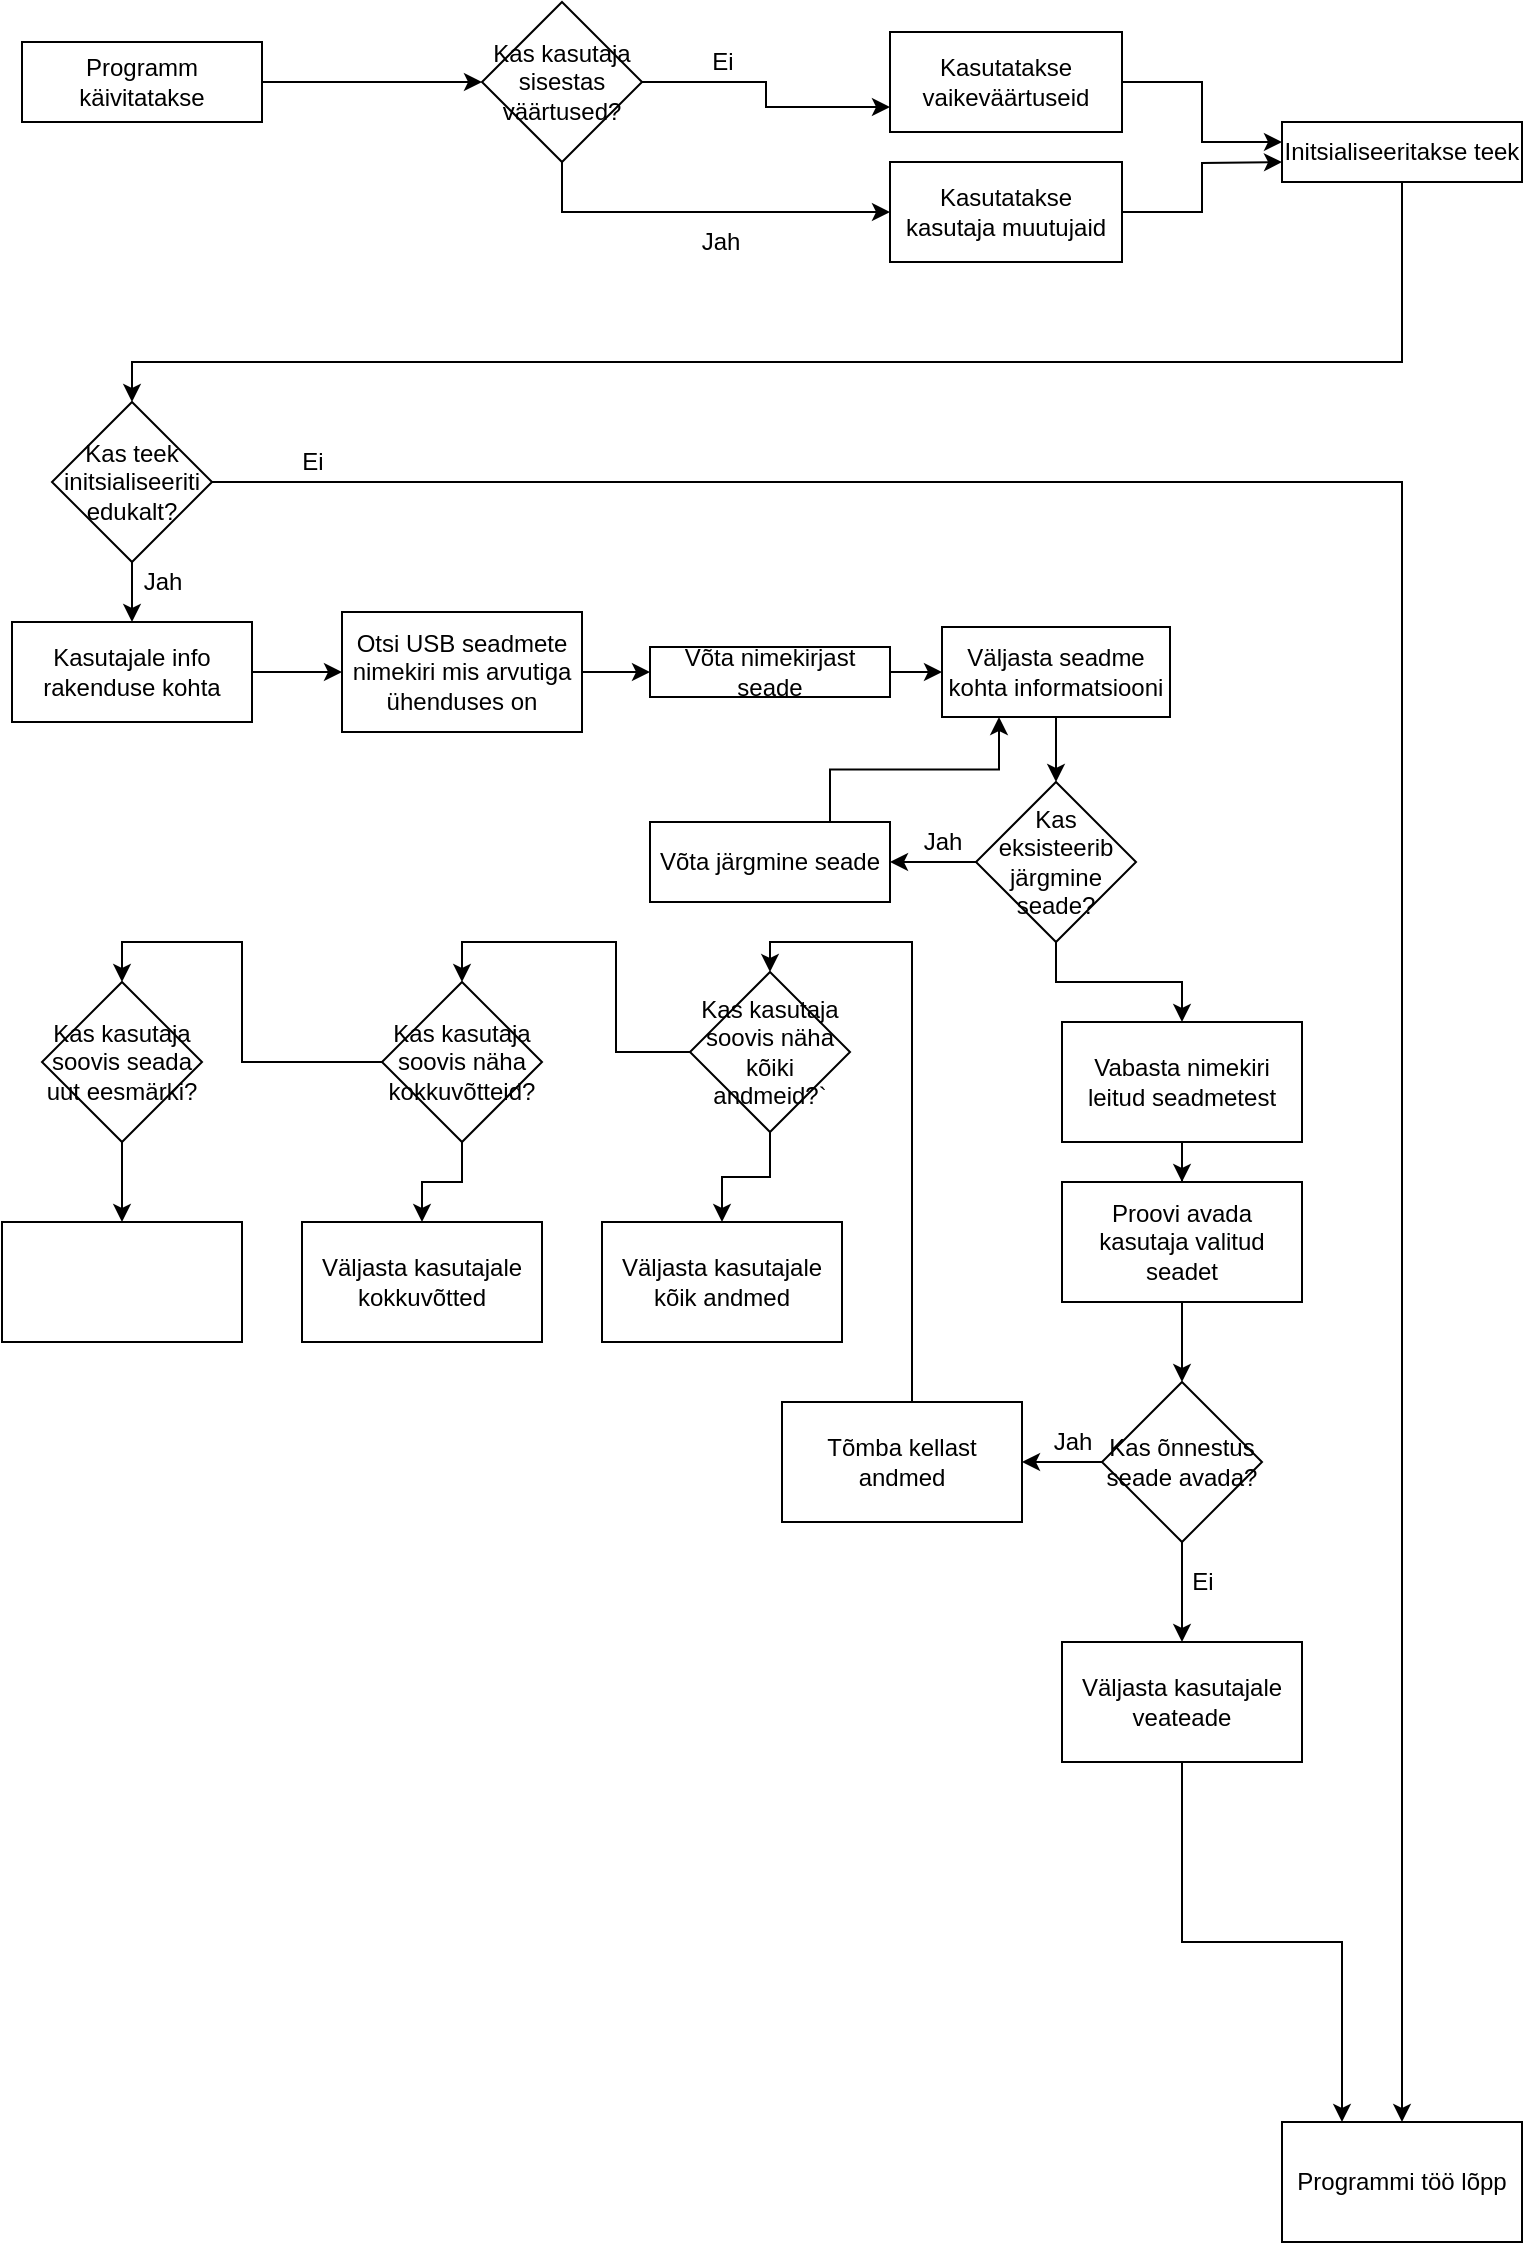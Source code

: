 <mxfile version="14.1.1" type="device"><diagram id="C5RBs43oDa-KdzZeNtuy" name="Page-1"><mxGraphModel dx="685" dy="368" grid="1" gridSize="10" guides="1" tooltips="1" connect="1" arrows="1" fold="1" page="1" pageScale="1" pageWidth="827" pageHeight="1169" math="0" shadow="0"><root><mxCell id="WIyWlLk6GJQsqaUBKTNV-0"/><mxCell id="WIyWlLk6GJQsqaUBKTNV-1" parent="WIyWlLk6GJQsqaUBKTNV-0"/><mxCell id="0MQzWTAwpfe5gg6Ftdvw-22" style="edgeStyle=orthogonalEdgeStyle;rounded=0;orthogonalLoop=1;jettySize=auto;html=1;exitX=1;exitY=0.5;exitDx=0;exitDy=0;entryX=0;entryY=0.5;entryDx=0;entryDy=0;" edge="1" parent="WIyWlLk6GJQsqaUBKTNV-1" source="0MQzWTAwpfe5gg6Ftdvw-0" target="0MQzWTAwpfe5gg6Ftdvw-21"><mxGeometry relative="1" as="geometry"/></mxCell><mxCell id="0MQzWTAwpfe5gg6Ftdvw-0" value="&lt;div&gt;Programm käivitatakse&lt;/div&gt;" style="rounded=0;whiteSpace=wrap;html=1;" vertex="1" parent="WIyWlLk6GJQsqaUBKTNV-1"><mxGeometry x="40" y="40" width="120" height="40" as="geometry"/></mxCell><mxCell id="0MQzWTAwpfe5gg6Ftdvw-5" value="" style="edgeStyle=orthogonalEdgeStyle;rounded=0;orthogonalLoop=1;jettySize=auto;html=1;entryX=0.5;entryY=0;entryDx=0;entryDy=0;" edge="1" parent="WIyWlLk6GJQsqaUBKTNV-1" source="0MQzWTAwpfe5gg6Ftdvw-2" target="0MQzWTAwpfe5gg6Ftdvw-9"><mxGeometry relative="1" as="geometry"><mxPoint x="100" y="200" as="targetPoint"/><Array as="points"><mxPoint x="730" y="200"/><mxPoint x="95" y="200"/></Array></mxGeometry></mxCell><mxCell id="0MQzWTAwpfe5gg6Ftdvw-2" value="Initsialiseeritakse teek" style="rounded=0;whiteSpace=wrap;html=1;" vertex="1" parent="WIyWlLk6GJQsqaUBKTNV-1"><mxGeometry x="670" y="80" width="120" height="30" as="geometry"/></mxCell><mxCell id="0MQzWTAwpfe5gg6Ftdvw-33" value="" style="edgeStyle=orthogonalEdgeStyle;rounded=0;orthogonalLoop=1;jettySize=auto;html=1;" edge="1" parent="WIyWlLk6GJQsqaUBKTNV-1" source="0MQzWTAwpfe5gg6Ftdvw-4" target="0MQzWTAwpfe5gg6Ftdvw-32"><mxGeometry relative="1" as="geometry"/></mxCell><mxCell id="0MQzWTAwpfe5gg6Ftdvw-4" value="&lt;div&gt;Kasutajale info rakenduse kohta&lt;/div&gt;" style="whiteSpace=wrap;html=1;rounded=0;" vertex="1" parent="WIyWlLk6GJQsqaUBKTNV-1"><mxGeometry x="35" y="330" width="120" height="50" as="geometry"/></mxCell><mxCell id="0MQzWTAwpfe5gg6Ftdvw-16" value="" style="edgeStyle=orthogonalEdgeStyle;rounded=0;orthogonalLoop=1;jettySize=auto;html=1;" edge="1" parent="WIyWlLk6GJQsqaUBKTNV-1" source="0MQzWTAwpfe5gg6Ftdvw-9" target="0MQzWTAwpfe5gg6Ftdvw-15"><mxGeometry relative="1" as="geometry"/></mxCell><mxCell id="0MQzWTAwpfe5gg6Ftdvw-31" style="edgeStyle=orthogonalEdgeStyle;rounded=0;orthogonalLoop=1;jettySize=auto;html=1;exitX=0.5;exitY=1;exitDx=0;exitDy=0;entryX=0.5;entryY=0;entryDx=0;entryDy=0;" edge="1" parent="WIyWlLk6GJQsqaUBKTNV-1" source="0MQzWTAwpfe5gg6Ftdvw-9" target="0MQzWTAwpfe5gg6Ftdvw-4"><mxGeometry relative="1" as="geometry"/></mxCell><mxCell id="0MQzWTAwpfe5gg6Ftdvw-9" value="Kas teek initsialiseeriti edukalt?" style="rhombus;whiteSpace=wrap;html=1;" vertex="1" parent="WIyWlLk6GJQsqaUBKTNV-1"><mxGeometry x="55" y="220" width="80" height="80" as="geometry"/></mxCell><mxCell id="0MQzWTAwpfe5gg6Ftdvw-14" value="&lt;div&gt;Jah&lt;/div&gt;" style="text;html=1;align=center;verticalAlign=middle;resizable=0;points=[];autosize=1;" vertex="1" parent="WIyWlLk6GJQsqaUBKTNV-1"><mxGeometry x="95" y="300" width="30" height="20" as="geometry"/></mxCell><mxCell id="0MQzWTAwpfe5gg6Ftdvw-15" value="Programmi töö lõpp" style="whiteSpace=wrap;html=1;" vertex="1" parent="WIyWlLk6GJQsqaUBKTNV-1"><mxGeometry x="670" y="1080" width="120" height="60" as="geometry"/></mxCell><mxCell id="0MQzWTAwpfe5gg6Ftdvw-17" value="&lt;div&gt;Ei&lt;/div&gt;" style="text;html=1;align=center;verticalAlign=middle;resizable=0;points=[];autosize=1;" vertex="1" parent="WIyWlLk6GJQsqaUBKTNV-1"><mxGeometry x="170" y="240" width="30" height="20" as="geometry"/></mxCell><mxCell id="0MQzWTAwpfe5gg6Ftdvw-74" style="edgeStyle=orthogonalEdgeStyle;rounded=0;orthogonalLoop=1;jettySize=auto;html=1;exitX=1;exitY=0.5;exitDx=0;exitDy=0;entryX=0;entryY=0.75;entryDx=0;entryDy=0;" edge="1" parent="WIyWlLk6GJQsqaUBKTNV-1" source="0MQzWTAwpfe5gg6Ftdvw-21" target="0MQzWTAwpfe5gg6Ftdvw-26"><mxGeometry relative="1" as="geometry"/></mxCell><mxCell id="0MQzWTAwpfe5gg6Ftdvw-75" style="edgeStyle=orthogonalEdgeStyle;rounded=0;orthogonalLoop=1;jettySize=auto;html=1;exitX=0.5;exitY=1;exitDx=0;exitDy=0;entryX=0;entryY=0.5;entryDx=0;entryDy=0;" edge="1" parent="WIyWlLk6GJQsqaUBKTNV-1" source="0MQzWTAwpfe5gg6Ftdvw-21" target="0MQzWTAwpfe5gg6Ftdvw-25"><mxGeometry relative="1" as="geometry"/></mxCell><mxCell id="0MQzWTAwpfe5gg6Ftdvw-21" value="&lt;div&gt;Kas kasutaja sisestas väärtused?&lt;/div&gt;" style="rhombus;whiteSpace=wrap;html=1;" vertex="1" parent="WIyWlLk6GJQsqaUBKTNV-1"><mxGeometry x="270" y="20" width="80" height="80" as="geometry"/></mxCell><mxCell id="0MQzWTAwpfe5gg6Ftdvw-24" value="Ei" style="text;html=1;align=center;verticalAlign=middle;resizable=0;points=[];autosize=1;" vertex="1" parent="WIyWlLk6GJQsqaUBKTNV-1"><mxGeometry x="375" y="40" width="30" height="20" as="geometry"/></mxCell><mxCell id="0MQzWTAwpfe5gg6Ftdvw-77" style="edgeStyle=orthogonalEdgeStyle;rounded=0;orthogonalLoop=1;jettySize=auto;html=1;exitX=1;exitY=0.5;exitDx=0;exitDy=0;" edge="1" parent="WIyWlLk6GJQsqaUBKTNV-1" source="0MQzWTAwpfe5gg6Ftdvw-25"><mxGeometry relative="1" as="geometry"><mxPoint x="670" y="100.0" as="targetPoint"/></mxGeometry></mxCell><mxCell id="0MQzWTAwpfe5gg6Ftdvw-25" value="&lt;div&gt;Kasutatakse kasutaja muutujaid&lt;/div&gt;" style="whiteSpace=wrap;html=1;" vertex="1" parent="WIyWlLk6GJQsqaUBKTNV-1"><mxGeometry x="474" y="100" width="116" height="50" as="geometry"/></mxCell><mxCell id="0MQzWTAwpfe5gg6Ftdvw-76" style="edgeStyle=orthogonalEdgeStyle;rounded=0;orthogonalLoop=1;jettySize=auto;html=1;exitX=1;exitY=0.5;exitDx=0;exitDy=0;" edge="1" parent="WIyWlLk6GJQsqaUBKTNV-1" source="0MQzWTAwpfe5gg6Ftdvw-26"><mxGeometry relative="1" as="geometry"><mxPoint x="670" y="90" as="targetPoint"/><Array as="points"><mxPoint x="630" y="60"/><mxPoint x="630" y="90"/><mxPoint x="670" y="90"/></Array></mxGeometry></mxCell><mxCell id="0MQzWTAwpfe5gg6Ftdvw-26" value="Kasutatakse vaikeväärtuseid" style="whiteSpace=wrap;html=1;" vertex="1" parent="WIyWlLk6GJQsqaUBKTNV-1"><mxGeometry x="474" y="35" width="116" height="50" as="geometry"/></mxCell><mxCell id="0MQzWTAwpfe5gg6Ftdvw-28" value="Jah" style="text;html=1;align=center;verticalAlign=middle;resizable=0;points=[];autosize=1;" vertex="1" parent="WIyWlLk6GJQsqaUBKTNV-1"><mxGeometry x="374" y="130" width="30" height="20" as="geometry"/></mxCell><mxCell id="0MQzWTAwpfe5gg6Ftdvw-35" value="" style="edgeStyle=orthogonalEdgeStyle;rounded=0;orthogonalLoop=1;jettySize=auto;html=1;" edge="1" parent="WIyWlLk6GJQsqaUBKTNV-1" source="0MQzWTAwpfe5gg6Ftdvw-32" target="0MQzWTAwpfe5gg6Ftdvw-34"><mxGeometry relative="1" as="geometry"/></mxCell><mxCell id="0MQzWTAwpfe5gg6Ftdvw-32" value="Otsi USB seadmete nimekiri mis arvutiga ühenduses on" style="whiteSpace=wrap;html=1;rounded=0;" vertex="1" parent="WIyWlLk6GJQsqaUBKTNV-1"><mxGeometry x="200" y="325" width="120" height="60" as="geometry"/></mxCell><mxCell id="0MQzWTAwpfe5gg6Ftdvw-37" value="" style="edgeStyle=orthogonalEdgeStyle;rounded=0;orthogonalLoop=1;jettySize=auto;html=1;" edge="1" parent="WIyWlLk6GJQsqaUBKTNV-1" source="0MQzWTAwpfe5gg6Ftdvw-34" target="0MQzWTAwpfe5gg6Ftdvw-36"><mxGeometry relative="1" as="geometry"/></mxCell><mxCell id="0MQzWTAwpfe5gg6Ftdvw-34" value="&lt;div&gt;Võta nimekirjast seade&lt;/div&gt;" style="whiteSpace=wrap;html=1;rounded=0;" vertex="1" parent="WIyWlLk6GJQsqaUBKTNV-1"><mxGeometry x="354" y="342.5" width="120" height="25" as="geometry"/></mxCell><mxCell id="0MQzWTAwpfe5gg6Ftdvw-39" value="" style="edgeStyle=orthogonalEdgeStyle;rounded=0;orthogonalLoop=1;jettySize=auto;html=1;" edge="1" parent="WIyWlLk6GJQsqaUBKTNV-1" source="0MQzWTAwpfe5gg6Ftdvw-36" target="0MQzWTAwpfe5gg6Ftdvw-38"><mxGeometry relative="1" as="geometry"/></mxCell><mxCell id="0MQzWTAwpfe5gg6Ftdvw-36" value="&lt;div&gt;Väljasta seadme kohta informatsiooni&lt;/div&gt;" style="whiteSpace=wrap;html=1;rounded=0;" vertex="1" parent="WIyWlLk6GJQsqaUBKTNV-1"><mxGeometry x="500" y="332.5" width="114" height="45" as="geometry"/></mxCell><mxCell id="0MQzWTAwpfe5gg6Ftdvw-41" value="" style="edgeStyle=orthogonalEdgeStyle;rounded=0;orthogonalLoop=1;jettySize=auto;html=1;" edge="1" parent="WIyWlLk6GJQsqaUBKTNV-1" source="0MQzWTAwpfe5gg6Ftdvw-38" target="0MQzWTAwpfe5gg6Ftdvw-40"><mxGeometry relative="1" as="geometry"/></mxCell><mxCell id="0MQzWTAwpfe5gg6Ftdvw-45" value="" style="edgeStyle=orthogonalEdgeStyle;rounded=0;orthogonalLoop=1;jettySize=auto;html=1;" edge="1" parent="WIyWlLk6GJQsqaUBKTNV-1" source="0MQzWTAwpfe5gg6Ftdvw-38" target="0MQzWTAwpfe5gg6Ftdvw-44"><mxGeometry relative="1" as="geometry"/></mxCell><mxCell id="0MQzWTAwpfe5gg6Ftdvw-38" value="Kas eksisteerib järgmine seade?" style="rhombus;whiteSpace=wrap;html=1;rounded=0;" vertex="1" parent="WIyWlLk6GJQsqaUBKTNV-1"><mxGeometry x="517" y="410" width="80" height="80" as="geometry"/></mxCell><mxCell id="0MQzWTAwpfe5gg6Ftdvw-42" style="edgeStyle=orthogonalEdgeStyle;rounded=0;orthogonalLoop=1;jettySize=auto;html=1;exitX=0.75;exitY=0;exitDx=0;exitDy=0;entryX=0.25;entryY=1;entryDx=0;entryDy=0;" edge="1" parent="WIyWlLk6GJQsqaUBKTNV-1" source="0MQzWTAwpfe5gg6Ftdvw-40" target="0MQzWTAwpfe5gg6Ftdvw-36"><mxGeometry relative="1" as="geometry"/></mxCell><mxCell id="0MQzWTAwpfe5gg6Ftdvw-40" value="Võta järgmine seade" style="whiteSpace=wrap;html=1;rounded=0;" vertex="1" parent="WIyWlLk6GJQsqaUBKTNV-1"><mxGeometry x="354" y="430" width="120" height="40" as="geometry"/></mxCell><mxCell id="0MQzWTAwpfe5gg6Ftdvw-43" value="Jah" style="text;html=1;align=center;verticalAlign=middle;resizable=0;points=[];autosize=1;" vertex="1" parent="WIyWlLk6GJQsqaUBKTNV-1"><mxGeometry x="485" y="430" width="30" height="20" as="geometry"/></mxCell><mxCell id="0MQzWTAwpfe5gg6Ftdvw-47" value="" style="edgeStyle=orthogonalEdgeStyle;rounded=0;orthogonalLoop=1;jettySize=auto;html=1;" edge="1" parent="WIyWlLk6GJQsqaUBKTNV-1" source="0MQzWTAwpfe5gg6Ftdvw-44" target="0MQzWTAwpfe5gg6Ftdvw-46"><mxGeometry relative="1" as="geometry"/></mxCell><mxCell id="0MQzWTAwpfe5gg6Ftdvw-44" value="Vabasta nimekiri leitud seadmetest" style="whiteSpace=wrap;html=1;rounded=0;" vertex="1" parent="WIyWlLk6GJQsqaUBKTNV-1"><mxGeometry x="560" y="530" width="120" height="60" as="geometry"/></mxCell><mxCell id="0MQzWTAwpfe5gg6Ftdvw-49" value="" style="edgeStyle=orthogonalEdgeStyle;rounded=0;orthogonalLoop=1;jettySize=auto;html=1;" edge="1" parent="WIyWlLk6GJQsqaUBKTNV-1" source="0MQzWTAwpfe5gg6Ftdvw-46" target="0MQzWTAwpfe5gg6Ftdvw-48"><mxGeometry relative="1" as="geometry"/></mxCell><mxCell id="0MQzWTAwpfe5gg6Ftdvw-46" value="Proovi avada kasutaja valitud seadet" style="whiteSpace=wrap;html=1;rounded=0;" vertex="1" parent="WIyWlLk6GJQsqaUBKTNV-1"><mxGeometry x="560" y="610" width="120" height="60" as="geometry"/></mxCell><mxCell id="0MQzWTAwpfe5gg6Ftdvw-51" value="" style="edgeStyle=orthogonalEdgeStyle;rounded=0;orthogonalLoop=1;jettySize=auto;html=1;" edge="1" parent="WIyWlLk6GJQsqaUBKTNV-1" source="0MQzWTAwpfe5gg6Ftdvw-48" target="0MQzWTAwpfe5gg6Ftdvw-50"><mxGeometry relative="1" as="geometry"/></mxCell><mxCell id="0MQzWTAwpfe5gg6Ftdvw-53" value="" style="edgeStyle=orthogonalEdgeStyle;rounded=0;orthogonalLoop=1;jettySize=auto;html=1;" edge="1" parent="WIyWlLk6GJQsqaUBKTNV-1" source="0MQzWTAwpfe5gg6Ftdvw-48" target="0MQzWTAwpfe5gg6Ftdvw-52"><mxGeometry relative="1" as="geometry"/></mxCell><mxCell id="0MQzWTAwpfe5gg6Ftdvw-48" value="&lt;div&gt;Kas õnnestus seade avada?&lt;/div&gt;" style="rhombus;whiteSpace=wrap;html=1;rounded=0;" vertex="1" parent="WIyWlLk6GJQsqaUBKTNV-1"><mxGeometry x="580" y="710" width="80" height="80" as="geometry"/></mxCell><mxCell id="0MQzWTAwpfe5gg6Ftdvw-60" value="" style="edgeStyle=orthogonalEdgeStyle;rounded=0;orthogonalLoop=1;jettySize=auto;html=1;entryX=0.5;entryY=0;entryDx=0;entryDy=0;" edge="1" parent="WIyWlLk6GJQsqaUBKTNV-1" source="0MQzWTAwpfe5gg6Ftdvw-50" target="0MQzWTAwpfe5gg6Ftdvw-59"><mxGeometry relative="1" as="geometry"><Array as="points"><mxPoint x="485" y="490"/><mxPoint x="414" y="490"/></Array></mxGeometry></mxCell><mxCell id="0MQzWTAwpfe5gg6Ftdvw-50" value="Tõmba kellast andmed" style="whiteSpace=wrap;html=1;rounded=0;" vertex="1" parent="WIyWlLk6GJQsqaUBKTNV-1"><mxGeometry x="420" y="720" width="120" height="60" as="geometry"/></mxCell><mxCell id="0MQzWTAwpfe5gg6Ftdvw-55" style="edgeStyle=orthogonalEdgeStyle;rounded=0;orthogonalLoop=1;jettySize=auto;html=1;exitX=0.5;exitY=1;exitDx=0;exitDy=0;entryX=0.25;entryY=0;entryDx=0;entryDy=0;" edge="1" parent="WIyWlLk6GJQsqaUBKTNV-1" source="0MQzWTAwpfe5gg6Ftdvw-52" target="0MQzWTAwpfe5gg6Ftdvw-15"><mxGeometry relative="1" as="geometry"/></mxCell><mxCell id="0MQzWTAwpfe5gg6Ftdvw-52" value="Väljasta kasutajale veateade" style="whiteSpace=wrap;html=1;rounded=0;" vertex="1" parent="WIyWlLk6GJQsqaUBKTNV-1"><mxGeometry x="560" y="840" width="120" height="60" as="geometry"/></mxCell><mxCell id="0MQzWTAwpfe5gg6Ftdvw-54" value="Ei" style="text;html=1;align=center;verticalAlign=middle;resizable=0;points=[];autosize=1;" vertex="1" parent="WIyWlLk6GJQsqaUBKTNV-1"><mxGeometry x="615" y="800" width="30" height="20" as="geometry"/></mxCell><mxCell id="0MQzWTAwpfe5gg6Ftdvw-56" value="Jah" style="text;html=1;align=center;verticalAlign=middle;resizable=0;points=[];autosize=1;" vertex="1" parent="WIyWlLk6GJQsqaUBKTNV-1"><mxGeometry x="550" y="730" width="30" height="20" as="geometry"/></mxCell><mxCell id="0MQzWTAwpfe5gg6Ftdvw-64" value="" style="edgeStyle=orthogonalEdgeStyle;rounded=0;orthogonalLoop=1;jettySize=auto;html=1;exitX=0;exitY=0.5;exitDx=0;exitDy=0;entryX=0.5;entryY=0;entryDx=0;entryDy=0;" edge="1" parent="WIyWlLk6GJQsqaUBKTNV-1" source="0MQzWTAwpfe5gg6Ftdvw-59" target="0MQzWTAwpfe5gg6Ftdvw-63"><mxGeometry relative="1" as="geometry"/></mxCell><mxCell id="0MQzWTAwpfe5gg6Ftdvw-66" value="" style="edgeStyle=orthogonalEdgeStyle;rounded=0;orthogonalLoop=1;jettySize=auto;html=1;" edge="1" parent="WIyWlLk6GJQsqaUBKTNV-1" source="0MQzWTAwpfe5gg6Ftdvw-59" target="0MQzWTAwpfe5gg6Ftdvw-65"><mxGeometry relative="1" as="geometry"/></mxCell><mxCell id="0MQzWTAwpfe5gg6Ftdvw-59" value="Kas kasutaja soovis näha kõiki andmeid?`" style="rhombus;whiteSpace=wrap;html=1;rounded=0;" vertex="1" parent="WIyWlLk6GJQsqaUBKTNV-1"><mxGeometry x="374" y="505" width="80" height="80" as="geometry"/></mxCell><mxCell id="0MQzWTAwpfe5gg6Ftdvw-68" value="" style="edgeStyle=orthogonalEdgeStyle;rounded=0;orthogonalLoop=1;jettySize=auto;html=1;" edge="1" parent="WIyWlLk6GJQsqaUBKTNV-1" source="0MQzWTAwpfe5gg6Ftdvw-63" target="0MQzWTAwpfe5gg6Ftdvw-67"><mxGeometry relative="1" as="geometry"/></mxCell><mxCell id="0MQzWTAwpfe5gg6Ftdvw-70" value="" style="edgeStyle=orthogonalEdgeStyle;rounded=0;orthogonalLoop=1;jettySize=auto;html=1;entryX=0.5;entryY=0;entryDx=0;entryDy=0;" edge="1" parent="WIyWlLk6GJQsqaUBKTNV-1" source="0MQzWTAwpfe5gg6Ftdvw-63" target="0MQzWTAwpfe5gg6Ftdvw-69"><mxGeometry relative="1" as="geometry"><Array as="points"><mxPoint x="150" y="550"/><mxPoint x="150" y="490"/><mxPoint x="90" y="490"/></Array></mxGeometry></mxCell><mxCell id="0MQzWTAwpfe5gg6Ftdvw-63" value="Kas kasutaja soovis näha kokkuvõtteid?" style="rhombus;whiteSpace=wrap;html=1;rounded=0;" vertex="1" parent="WIyWlLk6GJQsqaUBKTNV-1"><mxGeometry x="220" y="510" width="80" height="80" as="geometry"/></mxCell><mxCell id="0MQzWTAwpfe5gg6Ftdvw-65" value="Väljasta kasutajale kõik andmed" style="whiteSpace=wrap;html=1;rounded=0;" vertex="1" parent="WIyWlLk6GJQsqaUBKTNV-1"><mxGeometry x="330" y="630" width="120" height="60" as="geometry"/></mxCell><mxCell id="0MQzWTAwpfe5gg6Ftdvw-67" value="Väljasta kasutajale kokkuvõtted" style="whiteSpace=wrap;html=1;rounded=0;" vertex="1" parent="WIyWlLk6GJQsqaUBKTNV-1"><mxGeometry x="180" y="630" width="120" height="60" as="geometry"/></mxCell><mxCell id="0MQzWTAwpfe5gg6Ftdvw-72" value="" style="edgeStyle=orthogonalEdgeStyle;rounded=0;orthogonalLoop=1;jettySize=auto;html=1;" edge="1" parent="WIyWlLk6GJQsqaUBKTNV-1" source="0MQzWTAwpfe5gg6Ftdvw-69" target="0MQzWTAwpfe5gg6Ftdvw-71"><mxGeometry relative="1" as="geometry"/></mxCell><mxCell id="0MQzWTAwpfe5gg6Ftdvw-69" value="Kas kasutaja soovis seada uut eesmärki?" style="rhombus;whiteSpace=wrap;html=1;rounded=0;" vertex="1" parent="WIyWlLk6GJQsqaUBKTNV-1"><mxGeometry x="50" y="510" width="80" height="80" as="geometry"/></mxCell><mxCell id="0MQzWTAwpfe5gg6Ftdvw-71" value="" style="whiteSpace=wrap;html=1;rounded=0;" vertex="1" parent="WIyWlLk6GJQsqaUBKTNV-1"><mxGeometry x="30" y="630" width="120" height="60" as="geometry"/></mxCell></root></mxGraphModel></diagram></mxfile>